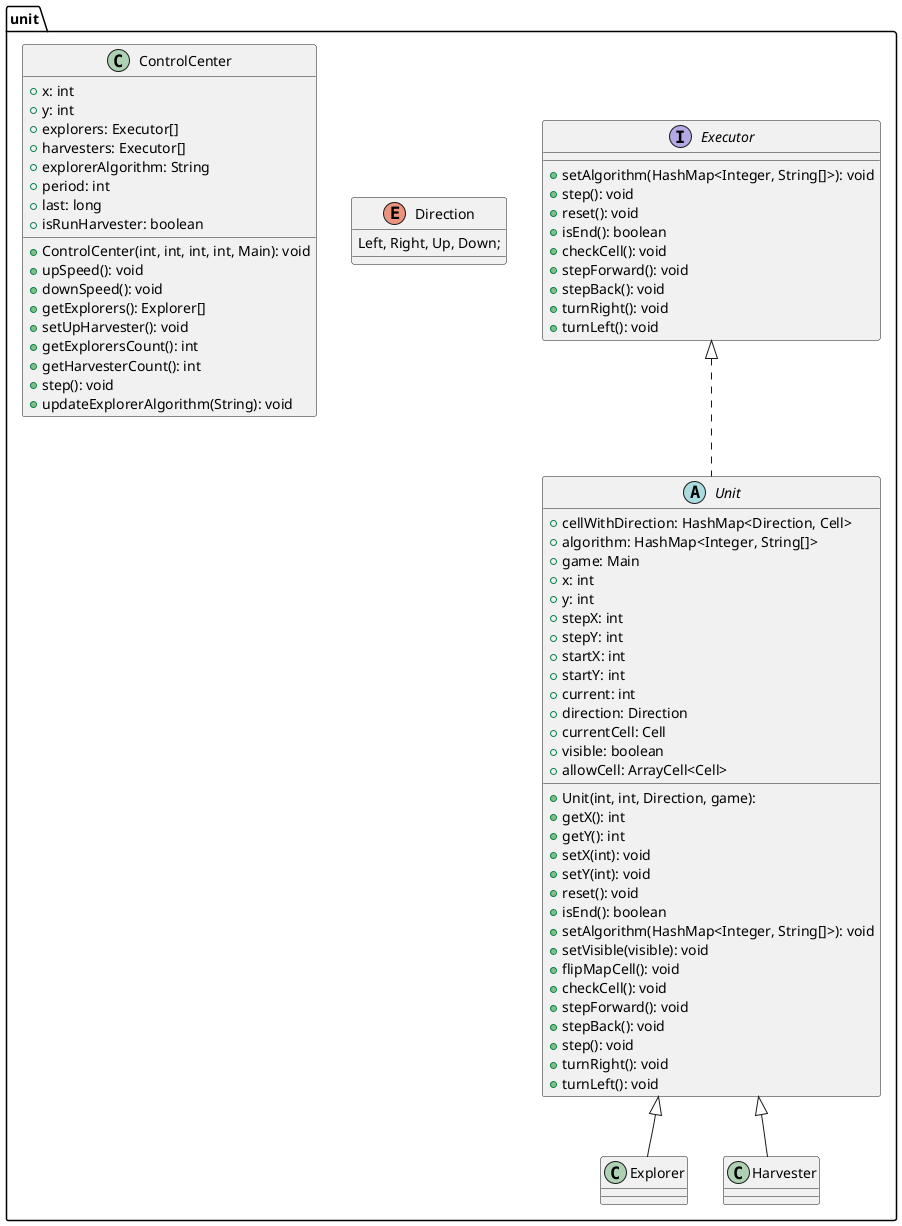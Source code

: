 @startuml

package unit {
    interface Executor {
        +setAlgorithm(HashMap<Integer, String[]>): void
        +step(): void
        +reset(): void
        +isEnd(): boolean
        +checkCell(): void
        +stepForward(): void
        +stepBack(): void
        +turnRight(): void
        +turnLeft(): void
    }

    abstract class Unit implements Executor {
        +Unit(int, int, Direction, game):
        +getX(): int
        +getY(): int
        +setX(int): void
        +setY(int): void
        +reset(): void
        +isEnd(): boolean
        +setAlgorithm(HashMap<Integer, String[]>): void
        +setVisible(visible): void
        +flipMapCell(): void
        +checkCell(): void
        +stepForward(): void
        +stepBack(): void
        +step(): void
        +turnRight(): void
        +turnLeft(): void
        +cellWithDirection: HashMap<Direction, Cell>
        +algorithm: HashMap<Integer, String[]>
        +game: Main
        +x: int
        +y: int
        +stepX: int
        +stepY: int
        +startX: int
        +startY: int
        +current: int
        +direction: Direction
        +currentCell: Cell
        +visible: boolean
        +allowCell: ArrayCell<Cell>
    }

    class Explorer extends Unit
    class Harvester extends Unit

    enum Direction {
        Left, Right, Up, Down;
    }

    class ControlCenter {
        +ControlCenter(int, int, int, int, Main): void
        +upSpeed(): void
        +downSpeed(): void
        +getExplorers(): Explorer[]
        +setUpHarvester(): void
        +getExplorersCount(): int
        +getHarvesterCount(): int
        +step(): void
        +updateExplorerAlgorithm(String): void
        +x: int
        +y: int
        +explorers: Executor[]
        +harvesters: Executor[]
        +explorerAlgorithm: String
        +period: int
        +last: long
        +isRunHarvester: boolean
    }
}

@enduml